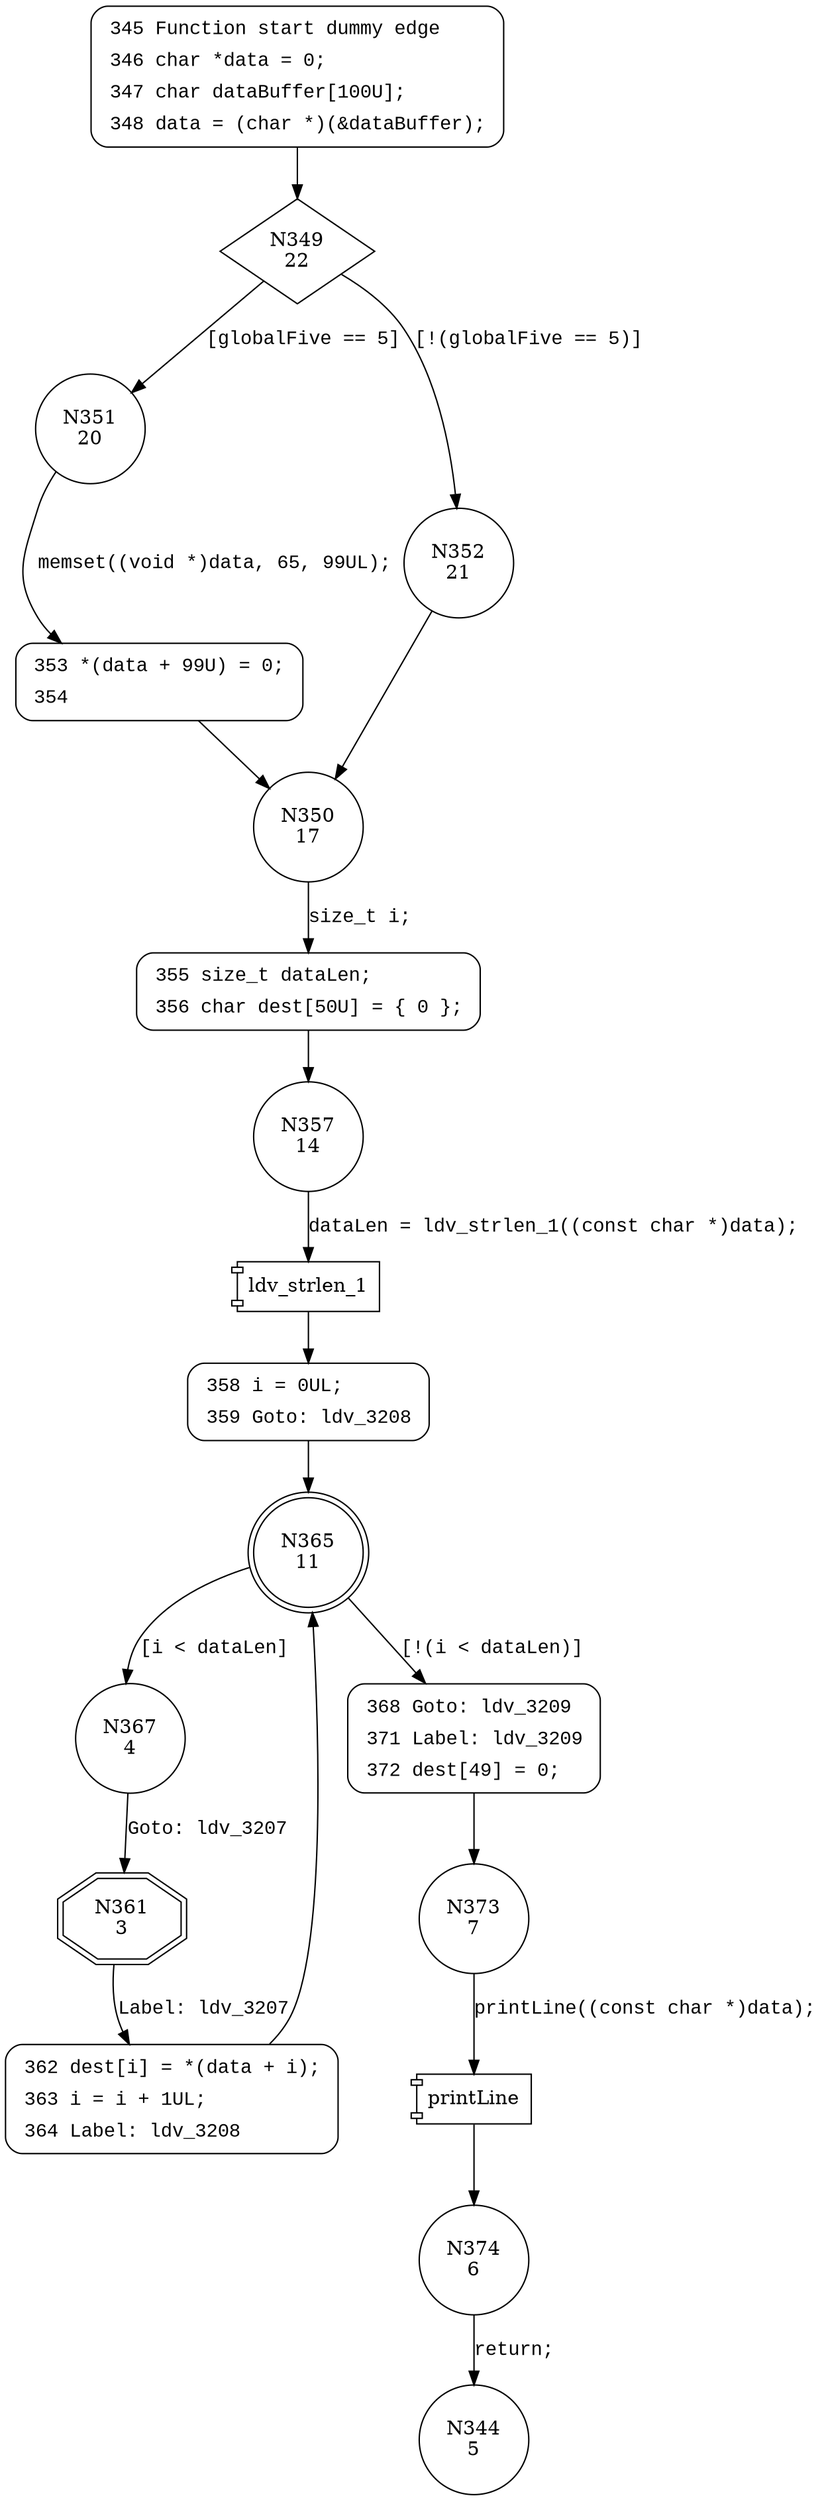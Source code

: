 digraph CWE121_Stack_Based_Buffer_Overflow__CWE806_char_declare_loop_14_bad {
349 [shape="diamond" label="N349\n22"]
351 [shape="circle" label="N351\n20"]
352 [shape="circle" label="N352\n21"]
350 [shape="circle" label="N350\n17"]
355 [shape="circle" label="N355\n16"]
357 [shape="circle" label="N357\n14"]
358 [shape="circle" label="N358\n13"]
365 [shape="doublecircle" label="N365\n11"]
367 [shape="circle" label="N367\n4"]
368 [shape="circle" label="N368\n10"]
373 [shape="circle" label="N373\n7"]
374 [shape="circle" label="N374\n6"]
361 [shape="doubleoctagon" label="N361\n3"]
362 [shape="circle" label="N362\n2"]
353 [shape="circle" label="N353\n19"]
344 [shape="circle" label="N344\n5"]
345 [style="filled,bold" penwidth="1" fillcolor="white" fontname="Courier New" shape="Mrecord" label=<<table border="0" cellborder="0" cellpadding="3" bgcolor="white"><tr><td align="right">345</td><td align="left">Function start dummy edge</td></tr><tr><td align="right">346</td><td align="left">char *data = 0;</td></tr><tr><td align="right">347</td><td align="left">char dataBuffer[100U];</td></tr><tr><td align="right">348</td><td align="left">data = (char *)(&amp;dataBuffer);</td></tr></table>>]
345 -> 349[label=""]
355 [style="filled,bold" penwidth="1" fillcolor="white" fontname="Courier New" shape="Mrecord" label=<<table border="0" cellborder="0" cellpadding="3" bgcolor="white"><tr><td align="right">355</td><td align="left">size_t dataLen;</td></tr><tr><td align="right">356</td><td align="left">char dest[50U] = &#123; 0 &#125;;</td></tr></table>>]
355 -> 357[label=""]
358 [style="filled,bold" penwidth="1" fillcolor="white" fontname="Courier New" shape="Mrecord" label=<<table border="0" cellborder="0" cellpadding="3" bgcolor="white"><tr><td align="right">358</td><td align="left">i = 0UL;</td></tr><tr><td align="right">359</td><td align="left">Goto: ldv_3208</td></tr></table>>]
358 -> 365[label=""]
368 [style="filled,bold" penwidth="1" fillcolor="white" fontname="Courier New" shape="Mrecord" label=<<table border="0" cellborder="0" cellpadding="3" bgcolor="white"><tr><td align="right">368</td><td align="left">Goto: ldv_3209</td></tr><tr><td align="right">371</td><td align="left">Label: ldv_3209</td></tr><tr><td align="right">372</td><td align="left">dest[49] = 0;</td></tr></table>>]
368 -> 373[label=""]
362 [style="filled,bold" penwidth="1" fillcolor="white" fontname="Courier New" shape="Mrecord" label=<<table border="0" cellborder="0" cellpadding="3" bgcolor="white"><tr><td align="right">362</td><td align="left">dest[i] = *(data + i);</td></tr><tr><td align="right">363</td><td align="left">i = i + 1UL;</td></tr><tr><td align="right">364</td><td align="left">Label: ldv_3208</td></tr></table>>]
362 -> 365[label=""]
353 [style="filled,bold" penwidth="1" fillcolor="white" fontname="Courier New" shape="Mrecord" label=<<table border="0" cellborder="0" cellpadding="3" bgcolor="white"><tr><td align="right">353</td><td align="left">*(data + 99U) = 0;</td></tr><tr><td align="right">354</td><td align="left"></td></tr></table>>]
353 -> 350[label=""]
349 -> 351 [label="[globalFive == 5]" fontname="Courier New"]
349 -> 352 [label="[!(globalFive == 5)]" fontname="Courier New"]
350 -> 355 [label="size_t i;" fontname="Courier New"]
100019 [shape="component" label="ldv_strlen_1"]
357 -> 100019 [label="dataLen = ldv_strlen_1((const char *)data);" fontname="Courier New"]
100019 -> 358 [label="" fontname="Courier New"]
365 -> 367 [label="[i < dataLen]" fontname="Courier New"]
365 -> 368 [label="[!(i < dataLen)]" fontname="Courier New"]
100020 [shape="component" label="printLine"]
373 -> 100020 [label="printLine((const char *)data);" fontname="Courier New"]
100020 -> 374 [label="" fontname="Courier New"]
367 -> 361 [label="Goto: ldv_3207" fontname="Courier New"]
361 -> 362 [label="Label: ldv_3207" fontname="Courier New"]
351 -> 353 [label="memset((void *)data, 65, 99UL);" fontname="Courier New"]
352 -> 350 [label="" fontname="Courier New"]
374 -> 344 [label="return;" fontname="Courier New"]
}